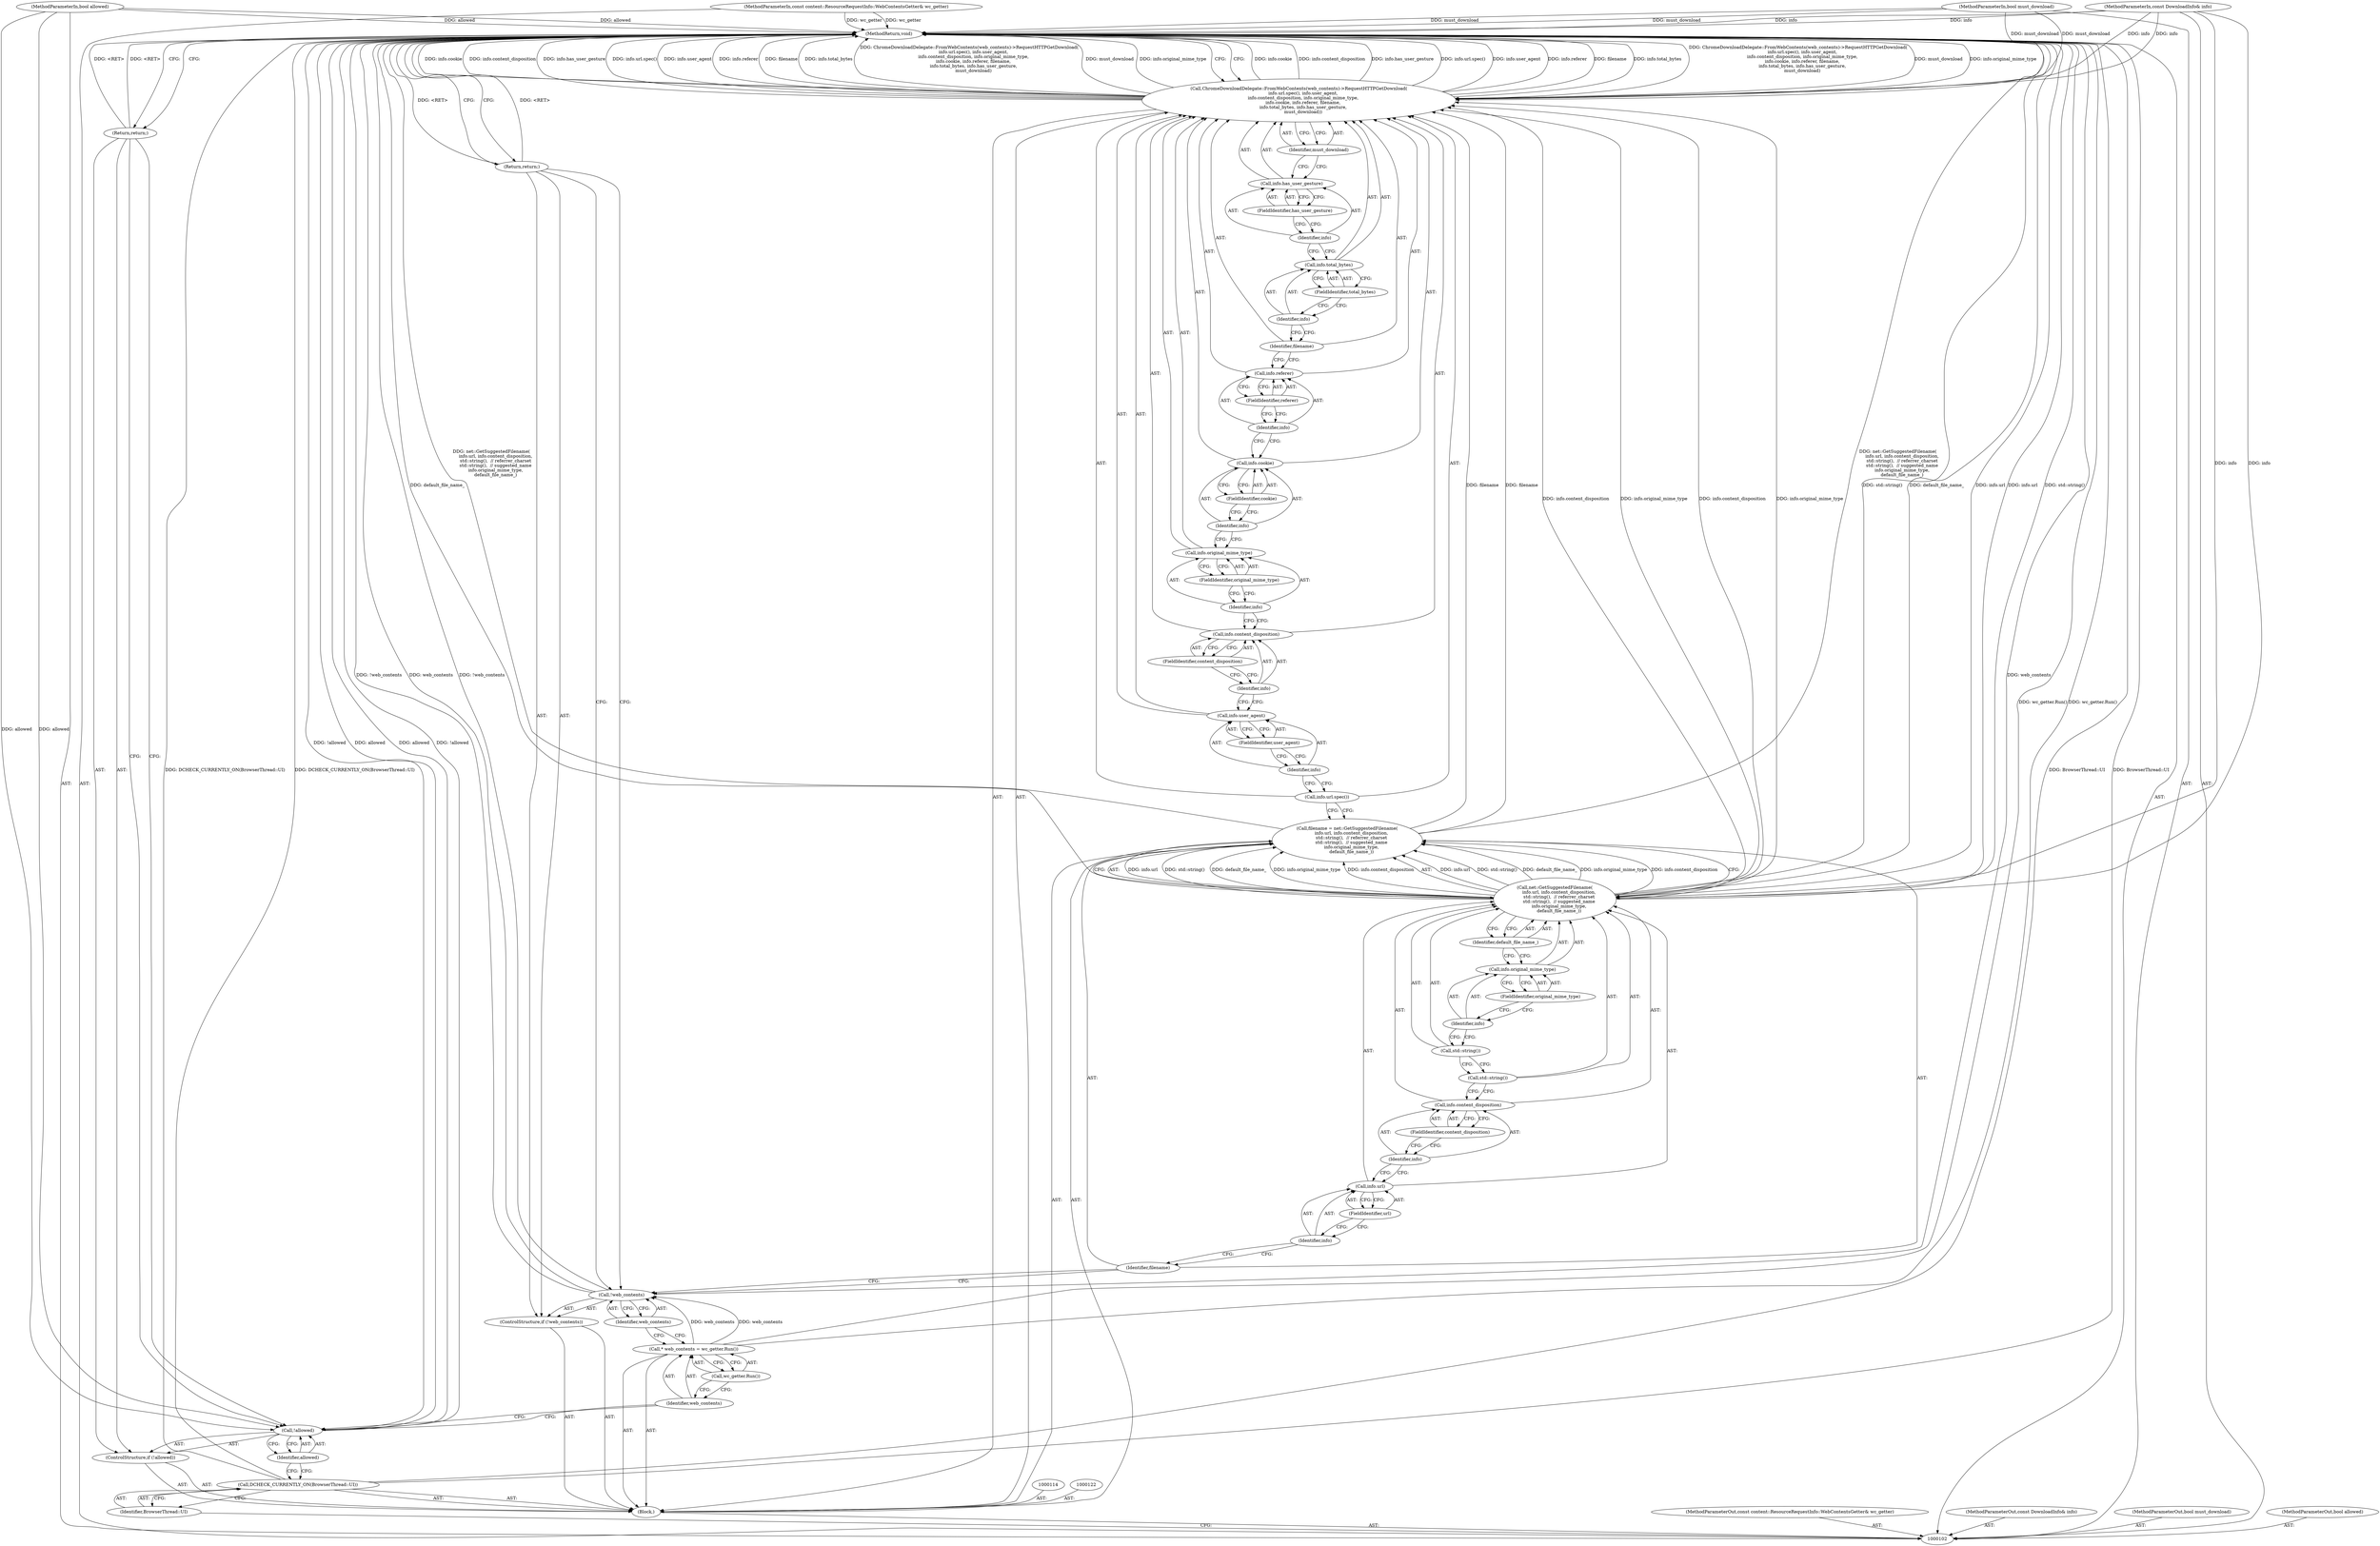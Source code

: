 digraph "1_Chrome_5fc08cfb098acce49344d2e89cc27c915903f81c_4" {
"1000163" [label="(MethodReturn,void)"];
"1000123" [label="(Call,filename = net::GetSuggestedFilename(\n      info.url, info.content_disposition,\n      std::string(),  // referrer_charset\n      std::string(),  // suggested_name\n      info.original_mime_type,\n      default_file_name_))"];
"1000124" [label="(Identifier,filename)"];
"1000125" [label="(Call,net::GetSuggestedFilename(\n      info.url, info.content_disposition,\n      std::string(),  // referrer_charset\n      std::string(),  // suggested_name\n      info.original_mime_type,\n      default_file_name_))"];
"1000128" [label="(FieldIdentifier,url)"];
"1000129" [label="(Call,info.content_disposition)"];
"1000130" [label="(Identifier,info)"];
"1000131" [label="(FieldIdentifier,content_disposition)"];
"1000126" [label="(Call,info.url)"];
"1000127" [label="(Identifier,info)"];
"1000132" [label="(Call,std::string())"];
"1000133" [label="(Call,std::string())"];
"1000136" [label="(FieldIdentifier,original_mime_type)"];
"1000134" [label="(Call,info.original_mime_type)"];
"1000135" [label="(Identifier,info)"];
"1000137" [label="(Identifier,default_file_name_)"];
"1000138" [label="(Call,ChromeDownloadDelegate::FromWebContents(web_contents)->RequestHTTPGetDownload(\n      info.url.spec(), info.user_agent,\n      info.content_disposition, info.original_mime_type,\n      info.cookie, info.referer, filename,\n      info.total_bytes, info.has_user_gesture,\n      must_download))"];
"1000140" [label="(Call,info.user_agent)"];
"1000141" [label="(Identifier,info)"];
"1000142" [label="(FieldIdentifier,user_agent)"];
"1000139" [label="(Call,info.url.spec())"];
"1000145" [label="(FieldIdentifier,content_disposition)"];
"1000146" [label="(Call,info.original_mime_type)"];
"1000147" [label="(Identifier,info)"];
"1000148" [label="(FieldIdentifier,original_mime_type)"];
"1000143" [label="(Call,info.content_disposition)"];
"1000144" [label="(Identifier,info)"];
"1000151" [label="(FieldIdentifier,cookie)"];
"1000152" [label="(Call,info.referer)"];
"1000153" [label="(Identifier,info)"];
"1000154" [label="(FieldIdentifier,referer)"];
"1000155" [label="(Identifier,filename)"];
"1000149" [label="(Call,info.cookie)"];
"1000150" [label="(Identifier,info)"];
"1000103" [label="(MethodParameterIn,const content::ResourceRequestInfo::WebContentsGetter& wc_getter)"];
"1000221" [label="(MethodParameterOut,const content::ResourceRequestInfo::WebContentsGetter& wc_getter)"];
"1000158" [label="(FieldIdentifier,total_bytes)"];
"1000159" [label="(Call,info.has_user_gesture)"];
"1000160" [label="(Identifier,info)"];
"1000161" [label="(FieldIdentifier,has_user_gesture)"];
"1000156" [label="(Call,info.total_bytes)"];
"1000157" [label="(Identifier,info)"];
"1000162" [label="(Identifier,must_download)"];
"1000105" [label="(MethodParameterIn,const DownloadInfo& info)"];
"1000223" [label="(MethodParameterOut,const DownloadInfo& info)"];
"1000104" [label="(MethodParameterIn,bool must_download)"];
"1000222" [label="(MethodParameterOut,bool must_download)"];
"1000106" [label="(MethodParameterIn,bool allowed)"];
"1000224" [label="(MethodParameterOut,bool allowed)"];
"1000107" [label="(Block,)"];
"1000108" [label="(Call,DCHECK_CURRENTLY_ON(BrowserThread::UI))"];
"1000109" [label="(Identifier,BrowserThread::UI)"];
"1000110" [label="(ControlStructure,if (!allowed))"];
"1000111" [label="(Call,!allowed)"];
"1000112" [label="(Identifier,allowed)"];
"1000113" [label="(Return,return;)"];
"1000115" [label="(Call,* web_contents = wc_getter.Run())"];
"1000116" [label="(Identifier,web_contents)"];
"1000117" [label="(Call,wc_getter.Run())"];
"1000118" [label="(ControlStructure,if (!web_contents))"];
"1000119" [label="(Call,!web_contents)"];
"1000120" [label="(Identifier,web_contents)"];
"1000121" [label="(Return,return;)"];
"1000163" -> "1000102"  [label="AST: "];
"1000163" -> "1000113"  [label="CFG: "];
"1000163" -> "1000121"  [label="CFG: "];
"1000163" -> "1000138"  [label="CFG: "];
"1000121" -> "1000163"  [label="DDG: <RET>"];
"1000125" -> "1000163"  [label="DDG: info.url"];
"1000125" -> "1000163"  [label="DDG: std::string()"];
"1000125" -> "1000163"  [label="DDG: default_file_name_"];
"1000123" -> "1000163"  [label="DDG: net::GetSuggestedFilename(\n      info.url, info.content_disposition,\n      std::string(),  // referrer_charset\n      std::string(),  // suggested_name\n      info.original_mime_type,\n      default_file_name_)"];
"1000108" -> "1000163"  [label="DDG: DCHECK_CURRENTLY_ON(BrowserThread::UI)"];
"1000108" -> "1000163"  [label="DDG: BrowserThread::UI"];
"1000104" -> "1000163"  [label="DDG: must_download"];
"1000105" -> "1000163"  [label="DDG: info"];
"1000138" -> "1000163"  [label="DDG: info.cookie"];
"1000138" -> "1000163"  [label="DDG: info.content_disposition"];
"1000138" -> "1000163"  [label="DDG: info.has_user_gesture"];
"1000138" -> "1000163"  [label="DDG: info.url.spec()"];
"1000138" -> "1000163"  [label="DDG: info.user_agent"];
"1000138" -> "1000163"  [label="DDG: info.referer"];
"1000138" -> "1000163"  [label="DDG: filename"];
"1000138" -> "1000163"  [label="DDG: info.total_bytes"];
"1000138" -> "1000163"  [label="DDG: ChromeDownloadDelegate::FromWebContents(web_contents)->RequestHTTPGetDownload(\n      info.url.spec(), info.user_agent,\n      info.content_disposition, info.original_mime_type,\n      info.cookie, info.referer, filename,\n      info.total_bytes, info.has_user_gesture,\n      must_download)"];
"1000138" -> "1000163"  [label="DDG: must_download"];
"1000138" -> "1000163"  [label="DDG: info.original_mime_type"];
"1000119" -> "1000163"  [label="DDG: web_contents"];
"1000119" -> "1000163"  [label="DDG: !web_contents"];
"1000111" -> "1000163"  [label="DDG: !allowed"];
"1000111" -> "1000163"  [label="DDG: allowed"];
"1000115" -> "1000163"  [label="DDG: wc_getter.Run()"];
"1000103" -> "1000163"  [label="DDG: wc_getter"];
"1000106" -> "1000163"  [label="DDG: allowed"];
"1000113" -> "1000163"  [label="DDG: <RET>"];
"1000123" -> "1000107"  [label="AST: "];
"1000123" -> "1000125"  [label="CFG: "];
"1000124" -> "1000123"  [label="AST: "];
"1000125" -> "1000123"  [label="AST: "];
"1000139" -> "1000123"  [label="CFG: "];
"1000123" -> "1000163"  [label="DDG: net::GetSuggestedFilename(\n      info.url, info.content_disposition,\n      std::string(),  // referrer_charset\n      std::string(),  // suggested_name\n      info.original_mime_type,\n      default_file_name_)"];
"1000125" -> "1000123"  [label="DDG: info.url"];
"1000125" -> "1000123"  [label="DDG: std::string()"];
"1000125" -> "1000123"  [label="DDG: default_file_name_"];
"1000125" -> "1000123"  [label="DDG: info.original_mime_type"];
"1000125" -> "1000123"  [label="DDG: info.content_disposition"];
"1000123" -> "1000138"  [label="DDG: filename"];
"1000124" -> "1000123"  [label="AST: "];
"1000124" -> "1000119"  [label="CFG: "];
"1000127" -> "1000124"  [label="CFG: "];
"1000125" -> "1000123"  [label="AST: "];
"1000125" -> "1000137"  [label="CFG: "];
"1000126" -> "1000125"  [label="AST: "];
"1000129" -> "1000125"  [label="AST: "];
"1000132" -> "1000125"  [label="AST: "];
"1000133" -> "1000125"  [label="AST: "];
"1000134" -> "1000125"  [label="AST: "];
"1000137" -> "1000125"  [label="AST: "];
"1000123" -> "1000125"  [label="CFG: "];
"1000125" -> "1000163"  [label="DDG: info.url"];
"1000125" -> "1000163"  [label="DDG: std::string()"];
"1000125" -> "1000163"  [label="DDG: default_file_name_"];
"1000125" -> "1000123"  [label="DDG: info.url"];
"1000125" -> "1000123"  [label="DDG: std::string()"];
"1000125" -> "1000123"  [label="DDG: default_file_name_"];
"1000125" -> "1000123"  [label="DDG: info.original_mime_type"];
"1000125" -> "1000123"  [label="DDG: info.content_disposition"];
"1000105" -> "1000125"  [label="DDG: info"];
"1000125" -> "1000138"  [label="DDG: info.content_disposition"];
"1000125" -> "1000138"  [label="DDG: info.original_mime_type"];
"1000128" -> "1000126"  [label="AST: "];
"1000128" -> "1000127"  [label="CFG: "];
"1000126" -> "1000128"  [label="CFG: "];
"1000129" -> "1000125"  [label="AST: "];
"1000129" -> "1000131"  [label="CFG: "];
"1000130" -> "1000129"  [label="AST: "];
"1000131" -> "1000129"  [label="AST: "];
"1000132" -> "1000129"  [label="CFG: "];
"1000130" -> "1000129"  [label="AST: "];
"1000130" -> "1000126"  [label="CFG: "];
"1000131" -> "1000130"  [label="CFG: "];
"1000131" -> "1000129"  [label="AST: "];
"1000131" -> "1000130"  [label="CFG: "];
"1000129" -> "1000131"  [label="CFG: "];
"1000126" -> "1000125"  [label="AST: "];
"1000126" -> "1000128"  [label="CFG: "];
"1000127" -> "1000126"  [label="AST: "];
"1000128" -> "1000126"  [label="AST: "];
"1000130" -> "1000126"  [label="CFG: "];
"1000127" -> "1000126"  [label="AST: "];
"1000127" -> "1000124"  [label="CFG: "];
"1000128" -> "1000127"  [label="CFG: "];
"1000132" -> "1000125"  [label="AST: "];
"1000132" -> "1000129"  [label="CFG: "];
"1000133" -> "1000132"  [label="CFG: "];
"1000133" -> "1000125"  [label="AST: "];
"1000133" -> "1000132"  [label="CFG: "];
"1000135" -> "1000133"  [label="CFG: "];
"1000136" -> "1000134"  [label="AST: "];
"1000136" -> "1000135"  [label="CFG: "];
"1000134" -> "1000136"  [label="CFG: "];
"1000134" -> "1000125"  [label="AST: "];
"1000134" -> "1000136"  [label="CFG: "];
"1000135" -> "1000134"  [label="AST: "];
"1000136" -> "1000134"  [label="AST: "];
"1000137" -> "1000134"  [label="CFG: "];
"1000135" -> "1000134"  [label="AST: "];
"1000135" -> "1000133"  [label="CFG: "];
"1000136" -> "1000135"  [label="CFG: "];
"1000137" -> "1000125"  [label="AST: "];
"1000137" -> "1000134"  [label="CFG: "];
"1000125" -> "1000137"  [label="CFG: "];
"1000138" -> "1000107"  [label="AST: "];
"1000138" -> "1000162"  [label="CFG: "];
"1000139" -> "1000138"  [label="AST: "];
"1000140" -> "1000138"  [label="AST: "];
"1000143" -> "1000138"  [label="AST: "];
"1000146" -> "1000138"  [label="AST: "];
"1000149" -> "1000138"  [label="AST: "];
"1000152" -> "1000138"  [label="AST: "];
"1000155" -> "1000138"  [label="AST: "];
"1000156" -> "1000138"  [label="AST: "];
"1000159" -> "1000138"  [label="AST: "];
"1000162" -> "1000138"  [label="AST: "];
"1000163" -> "1000138"  [label="CFG: "];
"1000138" -> "1000163"  [label="DDG: info.cookie"];
"1000138" -> "1000163"  [label="DDG: info.content_disposition"];
"1000138" -> "1000163"  [label="DDG: info.has_user_gesture"];
"1000138" -> "1000163"  [label="DDG: info.url.spec()"];
"1000138" -> "1000163"  [label="DDG: info.user_agent"];
"1000138" -> "1000163"  [label="DDG: info.referer"];
"1000138" -> "1000163"  [label="DDG: filename"];
"1000138" -> "1000163"  [label="DDG: info.total_bytes"];
"1000138" -> "1000163"  [label="DDG: ChromeDownloadDelegate::FromWebContents(web_contents)->RequestHTTPGetDownload(\n      info.url.spec(), info.user_agent,\n      info.content_disposition, info.original_mime_type,\n      info.cookie, info.referer, filename,\n      info.total_bytes, info.has_user_gesture,\n      must_download)"];
"1000138" -> "1000163"  [label="DDG: must_download"];
"1000138" -> "1000163"  [label="DDG: info.original_mime_type"];
"1000105" -> "1000138"  [label="DDG: info"];
"1000125" -> "1000138"  [label="DDG: info.content_disposition"];
"1000125" -> "1000138"  [label="DDG: info.original_mime_type"];
"1000123" -> "1000138"  [label="DDG: filename"];
"1000104" -> "1000138"  [label="DDG: must_download"];
"1000140" -> "1000138"  [label="AST: "];
"1000140" -> "1000142"  [label="CFG: "];
"1000141" -> "1000140"  [label="AST: "];
"1000142" -> "1000140"  [label="AST: "];
"1000144" -> "1000140"  [label="CFG: "];
"1000141" -> "1000140"  [label="AST: "];
"1000141" -> "1000139"  [label="CFG: "];
"1000142" -> "1000141"  [label="CFG: "];
"1000142" -> "1000140"  [label="AST: "];
"1000142" -> "1000141"  [label="CFG: "];
"1000140" -> "1000142"  [label="CFG: "];
"1000139" -> "1000138"  [label="AST: "];
"1000139" -> "1000123"  [label="CFG: "];
"1000141" -> "1000139"  [label="CFG: "];
"1000145" -> "1000143"  [label="AST: "];
"1000145" -> "1000144"  [label="CFG: "];
"1000143" -> "1000145"  [label="CFG: "];
"1000146" -> "1000138"  [label="AST: "];
"1000146" -> "1000148"  [label="CFG: "];
"1000147" -> "1000146"  [label="AST: "];
"1000148" -> "1000146"  [label="AST: "];
"1000150" -> "1000146"  [label="CFG: "];
"1000147" -> "1000146"  [label="AST: "];
"1000147" -> "1000143"  [label="CFG: "];
"1000148" -> "1000147"  [label="CFG: "];
"1000148" -> "1000146"  [label="AST: "];
"1000148" -> "1000147"  [label="CFG: "];
"1000146" -> "1000148"  [label="CFG: "];
"1000143" -> "1000138"  [label="AST: "];
"1000143" -> "1000145"  [label="CFG: "];
"1000144" -> "1000143"  [label="AST: "];
"1000145" -> "1000143"  [label="AST: "];
"1000147" -> "1000143"  [label="CFG: "];
"1000144" -> "1000143"  [label="AST: "];
"1000144" -> "1000140"  [label="CFG: "];
"1000145" -> "1000144"  [label="CFG: "];
"1000151" -> "1000149"  [label="AST: "];
"1000151" -> "1000150"  [label="CFG: "];
"1000149" -> "1000151"  [label="CFG: "];
"1000152" -> "1000138"  [label="AST: "];
"1000152" -> "1000154"  [label="CFG: "];
"1000153" -> "1000152"  [label="AST: "];
"1000154" -> "1000152"  [label="AST: "];
"1000155" -> "1000152"  [label="CFG: "];
"1000153" -> "1000152"  [label="AST: "];
"1000153" -> "1000149"  [label="CFG: "];
"1000154" -> "1000153"  [label="CFG: "];
"1000154" -> "1000152"  [label="AST: "];
"1000154" -> "1000153"  [label="CFG: "];
"1000152" -> "1000154"  [label="CFG: "];
"1000155" -> "1000138"  [label="AST: "];
"1000155" -> "1000152"  [label="CFG: "];
"1000157" -> "1000155"  [label="CFG: "];
"1000149" -> "1000138"  [label="AST: "];
"1000149" -> "1000151"  [label="CFG: "];
"1000150" -> "1000149"  [label="AST: "];
"1000151" -> "1000149"  [label="AST: "];
"1000153" -> "1000149"  [label="CFG: "];
"1000150" -> "1000149"  [label="AST: "];
"1000150" -> "1000146"  [label="CFG: "];
"1000151" -> "1000150"  [label="CFG: "];
"1000103" -> "1000102"  [label="AST: "];
"1000103" -> "1000163"  [label="DDG: wc_getter"];
"1000221" -> "1000102"  [label="AST: "];
"1000158" -> "1000156"  [label="AST: "];
"1000158" -> "1000157"  [label="CFG: "];
"1000156" -> "1000158"  [label="CFG: "];
"1000159" -> "1000138"  [label="AST: "];
"1000159" -> "1000161"  [label="CFG: "];
"1000160" -> "1000159"  [label="AST: "];
"1000161" -> "1000159"  [label="AST: "];
"1000162" -> "1000159"  [label="CFG: "];
"1000160" -> "1000159"  [label="AST: "];
"1000160" -> "1000156"  [label="CFG: "];
"1000161" -> "1000160"  [label="CFG: "];
"1000161" -> "1000159"  [label="AST: "];
"1000161" -> "1000160"  [label="CFG: "];
"1000159" -> "1000161"  [label="CFG: "];
"1000156" -> "1000138"  [label="AST: "];
"1000156" -> "1000158"  [label="CFG: "];
"1000157" -> "1000156"  [label="AST: "];
"1000158" -> "1000156"  [label="AST: "];
"1000160" -> "1000156"  [label="CFG: "];
"1000157" -> "1000156"  [label="AST: "];
"1000157" -> "1000155"  [label="CFG: "];
"1000158" -> "1000157"  [label="CFG: "];
"1000162" -> "1000138"  [label="AST: "];
"1000162" -> "1000159"  [label="CFG: "];
"1000138" -> "1000162"  [label="CFG: "];
"1000105" -> "1000102"  [label="AST: "];
"1000105" -> "1000163"  [label="DDG: info"];
"1000105" -> "1000125"  [label="DDG: info"];
"1000105" -> "1000138"  [label="DDG: info"];
"1000223" -> "1000102"  [label="AST: "];
"1000104" -> "1000102"  [label="AST: "];
"1000104" -> "1000163"  [label="DDG: must_download"];
"1000104" -> "1000138"  [label="DDG: must_download"];
"1000222" -> "1000102"  [label="AST: "];
"1000106" -> "1000102"  [label="AST: "];
"1000106" -> "1000163"  [label="DDG: allowed"];
"1000106" -> "1000111"  [label="DDG: allowed"];
"1000224" -> "1000102"  [label="AST: "];
"1000107" -> "1000102"  [label="AST: "];
"1000108" -> "1000107"  [label="AST: "];
"1000110" -> "1000107"  [label="AST: "];
"1000114" -> "1000107"  [label="AST: "];
"1000115" -> "1000107"  [label="AST: "];
"1000118" -> "1000107"  [label="AST: "];
"1000122" -> "1000107"  [label="AST: "];
"1000123" -> "1000107"  [label="AST: "];
"1000138" -> "1000107"  [label="AST: "];
"1000108" -> "1000107"  [label="AST: "];
"1000108" -> "1000109"  [label="CFG: "];
"1000109" -> "1000108"  [label="AST: "];
"1000112" -> "1000108"  [label="CFG: "];
"1000108" -> "1000163"  [label="DDG: DCHECK_CURRENTLY_ON(BrowserThread::UI)"];
"1000108" -> "1000163"  [label="DDG: BrowserThread::UI"];
"1000109" -> "1000108"  [label="AST: "];
"1000109" -> "1000102"  [label="CFG: "];
"1000108" -> "1000109"  [label="CFG: "];
"1000110" -> "1000107"  [label="AST: "];
"1000111" -> "1000110"  [label="AST: "];
"1000113" -> "1000110"  [label="AST: "];
"1000111" -> "1000110"  [label="AST: "];
"1000111" -> "1000112"  [label="CFG: "];
"1000112" -> "1000111"  [label="AST: "];
"1000113" -> "1000111"  [label="CFG: "];
"1000116" -> "1000111"  [label="CFG: "];
"1000111" -> "1000163"  [label="DDG: !allowed"];
"1000111" -> "1000163"  [label="DDG: allowed"];
"1000106" -> "1000111"  [label="DDG: allowed"];
"1000112" -> "1000111"  [label="AST: "];
"1000112" -> "1000108"  [label="CFG: "];
"1000111" -> "1000112"  [label="CFG: "];
"1000113" -> "1000110"  [label="AST: "];
"1000113" -> "1000111"  [label="CFG: "];
"1000163" -> "1000113"  [label="CFG: "];
"1000113" -> "1000163"  [label="DDG: <RET>"];
"1000115" -> "1000107"  [label="AST: "];
"1000115" -> "1000117"  [label="CFG: "];
"1000116" -> "1000115"  [label="AST: "];
"1000117" -> "1000115"  [label="AST: "];
"1000120" -> "1000115"  [label="CFG: "];
"1000115" -> "1000163"  [label="DDG: wc_getter.Run()"];
"1000115" -> "1000119"  [label="DDG: web_contents"];
"1000116" -> "1000115"  [label="AST: "];
"1000116" -> "1000111"  [label="CFG: "];
"1000117" -> "1000116"  [label="CFG: "];
"1000117" -> "1000115"  [label="AST: "];
"1000117" -> "1000116"  [label="CFG: "];
"1000115" -> "1000117"  [label="CFG: "];
"1000118" -> "1000107"  [label="AST: "];
"1000119" -> "1000118"  [label="AST: "];
"1000121" -> "1000118"  [label="AST: "];
"1000119" -> "1000118"  [label="AST: "];
"1000119" -> "1000120"  [label="CFG: "];
"1000120" -> "1000119"  [label="AST: "];
"1000121" -> "1000119"  [label="CFG: "];
"1000124" -> "1000119"  [label="CFG: "];
"1000119" -> "1000163"  [label="DDG: web_contents"];
"1000119" -> "1000163"  [label="DDG: !web_contents"];
"1000115" -> "1000119"  [label="DDG: web_contents"];
"1000120" -> "1000119"  [label="AST: "];
"1000120" -> "1000115"  [label="CFG: "];
"1000119" -> "1000120"  [label="CFG: "];
"1000121" -> "1000118"  [label="AST: "];
"1000121" -> "1000119"  [label="CFG: "];
"1000163" -> "1000121"  [label="CFG: "];
"1000121" -> "1000163"  [label="DDG: <RET>"];
}
